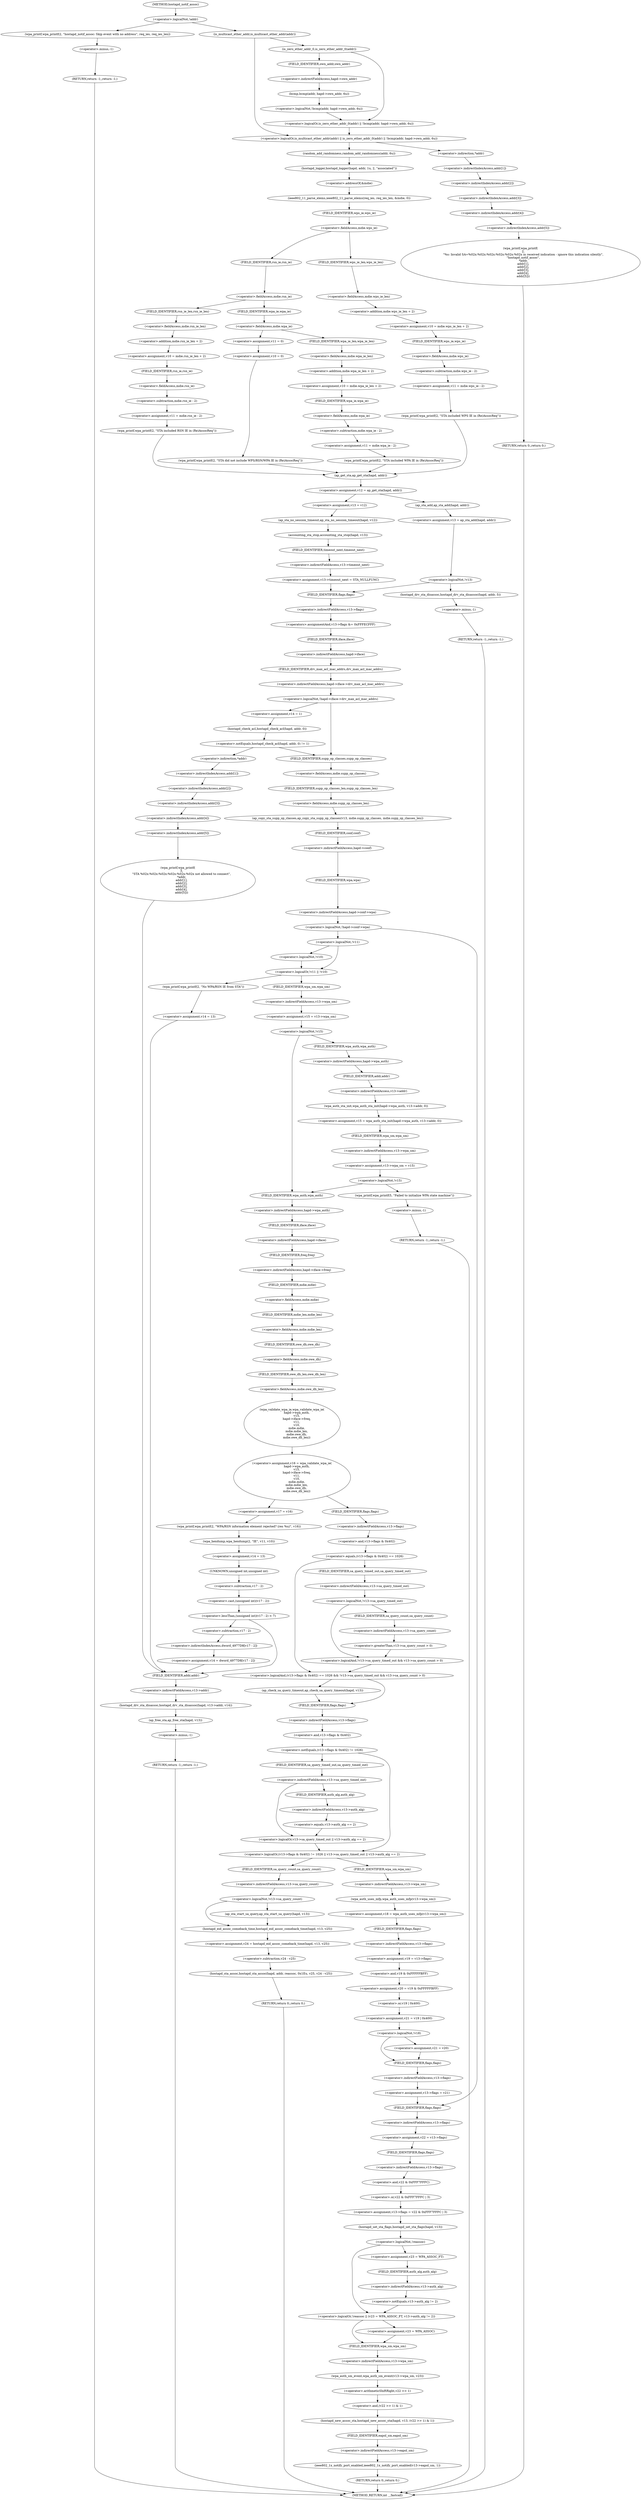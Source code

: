 digraph hostapd_notif_assoc {  
"1000143" [label = "(<operator>.logicalNot,!addr)" ]
"1000146" [label = "(wpa_printf,wpa_printf(2, \"hostapd_notif_assoc: Skip event with no address\", req_ies, req_ies_len))" ]
"1000151" [label = "(RETURN,return -1;,return -1;)" ]
"1000152" [label = "(<operator>.minus,-1)" ]
"1000155" [label = "(<operator>.logicalOr,is_multicast_ether_addr(addr) || is_zero_ether_addr_0(addr) || !bcmp(addr, hapd->own_addr, 6u))" ]
"1000156" [label = "(is_multicast_ether_addr,is_multicast_ether_addr(addr))" ]
"1000158" [label = "(<operator>.logicalOr,is_zero_ether_addr_0(addr) || !bcmp(addr, hapd->own_addr, 6u))" ]
"1000159" [label = "(is_zero_ether_addr_0,is_zero_ether_addr_0(addr))" ]
"1000161" [label = "(<operator>.logicalNot,!bcmp(addr, hapd->own_addr, 6u))" ]
"1000162" [label = "(bcmp,bcmp(addr, hapd->own_addr, 6u))" ]
"1000164" [label = "(<operator>.indirectFieldAccess,hapd->own_addr)" ]
"1000166" [label = "(FIELD_IDENTIFIER,own_addr,own_addr)" ]
"1000169" [label = "(wpa_printf,wpa_printf(\n      2,\n      \"%s: Invalid SA=%02x:%02x:%02x:%02x:%02x:%02x in received indication - ignore this indication silently\",\n      \"hostapd_notif_assoc\",\n      *addr,\n      addr[1],\n      addr[2],\n      addr[3],\n      addr[4],\n      addr[5]))" ]
"1000173" [label = "(<operator>.indirection,*addr)" ]
"1000175" [label = "(<operator>.indirectIndexAccess,addr[1])" ]
"1000178" [label = "(<operator>.indirectIndexAccess,addr[2])" ]
"1000181" [label = "(<operator>.indirectIndexAccess,addr[3])" ]
"1000184" [label = "(<operator>.indirectIndexAccess,addr[4])" ]
"1000187" [label = "(<operator>.indirectIndexAccess,addr[5])" ]
"1000190" [label = "(RETURN,return 0;,return 0;)" ]
"1000192" [label = "(random_add_randomness,random_add_randomness(addr, 6u))" ]
"1000195" [label = "(hostapd_logger,hostapd_logger(hapd, addr, 1u, 2, \"associated\"))" ]
"1000201" [label = "(ieee802_11_parse_elems,ieee802_11_parse_elems(req_ies, req_ies_len, &mdie, 0))" ]
"1000204" [label = "(<operator>.addressOf,&mdie)" ]
"1000208" [label = "(<operator>.fieldAccess,mdie.wps_ie)" ]
"1000210" [label = "(FIELD_IDENTIFIER,wps_ie,wps_ie)" ]
"1000212" [label = "(<operator>.assignment,v10 = mdie.wps_ie_len + 2)" ]
"1000214" [label = "(<operator>.addition,mdie.wps_ie_len + 2)" ]
"1000215" [label = "(<operator>.fieldAccess,mdie.wps_ie_len)" ]
"1000217" [label = "(FIELD_IDENTIFIER,wps_ie_len,wps_ie_len)" ]
"1000219" [label = "(<operator>.assignment,v11 = mdie.wps_ie - 2)" ]
"1000221" [label = "(<operator>.subtraction,mdie.wps_ie - 2)" ]
"1000222" [label = "(<operator>.fieldAccess,mdie.wps_ie)" ]
"1000224" [label = "(FIELD_IDENTIFIER,wps_ie,wps_ie)" ]
"1000226" [label = "(wpa_printf,wpa_printf(2, \"STA included WPS IE in (Re)AssocReq\"))" ]
"1000231" [label = "(<operator>.fieldAccess,mdie.rsn_ie)" ]
"1000233" [label = "(FIELD_IDENTIFIER,rsn_ie,rsn_ie)" ]
"1000235" [label = "(<operator>.assignment,v10 = mdie.rsn_ie_len + 2)" ]
"1000237" [label = "(<operator>.addition,mdie.rsn_ie_len + 2)" ]
"1000238" [label = "(<operator>.fieldAccess,mdie.rsn_ie_len)" ]
"1000240" [label = "(FIELD_IDENTIFIER,rsn_ie_len,rsn_ie_len)" ]
"1000242" [label = "(<operator>.assignment,v11 = mdie.rsn_ie - 2)" ]
"1000244" [label = "(<operator>.subtraction,mdie.rsn_ie - 2)" ]
"1000245" [label = "(<operator>.fieldAccess,mdie.rsn_ie)" ]
"1000247" [label = "(FIELD_IDENTIFIER,rsn_ie,rsn_ie)" ]
"1000249" [label = "(wpa_printf,wpa_printf(2, \"STA included RSN IE in (Re)AssocReq\"))" ]
"1000254" [label = "(<operator>.fieldAccess,mdie.wpa_ie)" ]
"1000256" [label = "(FIELD_IDENTIFIER,wpa_ie,wpa_ie)" ]
"1000258" [label = "(<operator>.assignment,v10 = mdie.wpa_ie_len + 2)" ]
"1000260" [label = "(<operator>.addition,mdie.wpa_ie_len + 2)" ]
"1000261" [label = "(<operator>.fieldAccess,mdie.wpa_ie_len)" ]
"1000263" [label = "(FIELD_IDENTIFIER,wpa_ie_len,wpa_ie_len)" ]
"1000265" [label = "(<operator>.assignment,v11 = mdie.wpa_ie - 2)" ]
"1000267" [label = "(<operator>.subtraction,mdie.wpa_ie - 2)" ]
"1000268" [label = "(<operator>.fieldAccess,mdie.wpa_ie)" ]
"1000270" [label = "(FIELD_IDENTIFIER,wpa_ie,wpa_ie)" ]
"1000272" [label = "(wpa_printf,wpa_printf(2, \"STA included WPA IE in (Re)AssocReq\"))" ]
"1000277" [label = "(<operator>.assignment,v11 = 0)" ]
"1000280" [label = "(<operator>.assignment,v10 = 0)" ]
"1000283" [label = "(wpa_printf,wpa_printf(2, \"STA did not include WPS/RSN/WPA IE in (Re)AssocReq\"))" ]
"1000286" [label = "(<operator>.assignment,v12 = ap_get_sta(hapd, addr))" ]
"1000288" [label = "(ap_get_sta,ap_get_sta(hapd, addr))" ]
"1000294" [label = "(<operator>.assignment,v13 = v12)" ]
"1000297" [label = "(ap_sta_no_session_timeout,ap_sta_no_session_timeout(hapd, v12))" ]
"1000300" [label = "(accounting_sta_stop,accounting_sta_stop(hapd, v13))" ]
"1000303" [label = "(<operator>.assignment,v13->timeout_next = STA_NULLFUNC)" ]
"1000304" [label = "(<operator>.indirectFieldAccess,v13->timeout_next)" ]
"1000306" [label = "(FIELD_IDENTIFIER,timeout_next,timeout_next)" ]
"1000310" [label = "(<operator>.assignment,v13 = ap_sta_add(hapd, addr))" ]
"1000312" [label = "(ap_sta_add,ap_sta_add(hapd, addr))" ]
"1000316" [label = "(<operator>.logicalNot,!v13)" ]
"1000319" [label = "(hostapd_drv_sta_disassoc,hostapd_drv_sta_disassoc(hapd, addr, 5))" ]
"1000323" [label = "(RETURN,return -1;,return -1;)" ]
"1000324" [label = "(<operator>.minus,-1)" ]
"1000326" [label = "(<operators>.assignmentAnd,v13->flags &= 0xFFFECFFF)" ]
"1000327" [label = "(<operator>.indirectFieldAccess,v13->flags)" ]
"1000329" [label = "(FIELD_IDENTIFIER,flags,flags)" ]
"1000332" [label = "(<operator>.logicalNot,!hapd->iface->drv_max_acl_mac_addrs)" ]
"1000333" [label = "(<operator>.indirectFieldAccess,hapd->iface->drv_max_acl_mac_addrs)" ]
"1000334" [label = "(<operator>.indirectFieldAccess,hapd->iface)" ]
"1000336" [label = "(FIELD_IDENTIFIER,iface,iface)" ]
"1000337" [label = "(FIELD_IDENTIFIER,drv_max_acl_mac_addrs,drv_max_acl_mac_addrs)" ]
"1000339" [label = "(<operator>.assignment,v14 = 1)" ]
"1000343" [label = "(<operator>.notEquals,hostapd_check_acl(hapd, addr, 0) != 1)" ]
"1000344" [label = "(hostapd_check_acl,hostapd_check_acl(hapd, addr, 0))" ]
"1000350" [label = "(wpa_printf,wpa_printf(\n        3,\n        \"STA %02x:%02x:%02x:%02x:%02x:%02x not allowed to connect\",\n        *addr,\n        addr[1],\n        addr[2],\n        addr[3],\n        addr[4],\n        addr[5]))" ]
"1000353" [label = "(<operator>.indirection,*addr)" ]
"1000355" [label = "(<operator>.indirectIndexAccess,addr[1])" ]
"1000358" [label = "(<operator>.indirectIndexAccess,addr[2])" ]
"1000361" [label = "(<operator>.indirectIndexAccess,addr[3])" ]
"1000364" [label = "(<operator>.indirectIndexAccess,addr[4])" ]
"1000367" [label = "(<operator>.indirectIndexAccess,addr[5])" ]
"1000371" [label = "(ap_copy_sta_supp_op_classes,ap_copy_sta_supp_op_classes(v13, mdie.supp_op_classes, mdie.supp_op_classes_len))" ]
"1000373" [label = "(<operator>.fieldAccess,mdie.supp_op_classes)" ]
"1000375" [label = "(FIELD_IDENTIFIER,supp_op_classes,supp_op_classes)" ]
"1000376" [label = "(<operator>.fieldAccess,mdie.supp_op_classes_len)" ]
"1000378" [label = "(FIELD_IDENTIFIER,supp_op_classes_len,supp_op_classes_len)" ]
"1000380" [label = "(<operator>.logicalNot,!hapd->conf->wpa)" ]
"1000381" [label = "(<operator>.indirectFieldAccess,hapd->conf->wpa)" ]
"1000382" [label = "(<operator>.indirectFieldAccess,hapd->conf)" ]
"1000384" [label = "(FIELD_IDENTIFIER,conf,conf)" ]
"1000385" [label = "(FIELD_IDENTIFIER,wpa,wpa)" ]
"1000388" [label = "(<operator>.assignment,v22 = v13->flags)" ]
"1000390" [label = "(<operator>.indirectFieldAccess,v13->flags)" ]
"1000392" [label = "(FIELD_IDENTIFIER,flags,flags)" ]
"1000393" [label = "(<operator>.assignment,v13->flags = v22 & 0xFFF7FFFC | 3)" ]
"1000394" [label = "(<operator>.indirectFieldAccess,v13->flags)" ]
"1000396" [label = "(FIELD_IDENTIFIER,flags,flags)" ]
"1000397" [label = "(<operator>.or,v22 & 0xFFF7FFFC | 3)" ]
"1000398" [label = "(<operator>.and,v22 & 0xFFF7FFFC)" ]
"1000402" [label = "(hostapd_set_sta_flags,hostapd_set_sta_flags(hapd, v13))" ]
"1000406" [label = "(<operator>.logicalOr,!reassoc || (v23 = WPA_ASSOC_FT, v13->auth_alg != 2))" ]
"1000407" [label = "(<operator>.logicalNot,!reassoc)" ]
"1000410" [label = "(<operator>.assignment,v23 = WPA_ASSOC_FT)" ]
"1000413" [label = "(<operator>.notEquals,v13->auth_alg != 2)" ]
"1000414" [label = "(<operator>.indirectFieldAccess,v13->auth_alg)" ]
"1000416" [label = "(FIELD_IDENTIFIER,auth_alg,auth_alg)" ]
"1000418" [label = "(<operator>.assignment,v23 = WPA_ASSOC)" ]
"1000421" [label = "(wpa_auth_sm_event,wpa_auth_sm_event(v13->wpa_sm, v23))" ]
"1000422" [label = "(<operator>.indirectFieldAccess,v13->wpa_sm)" ]
"1000424" [label = "(FIELD_IDENTIFIER,wpa_sm,wpa_sm)" ]
"1000426" [label = "(hostapd_new_assoc_sta,hostapd_new_assoc_sta(hapd, v13, (v22 >> 1) & 1))" ]
"1000429" [label = "(<operator>.and,(v22 >> 1) & 1)" ]
"1000430" [label = "(<operator>.arithmeticShiftRight,v22 >> 1)" ]
"1000434" [label = "(ieee802_1x_notify_port_enabled,ieee802_1x_notify_port_enabled(v13->eapol_sm, 1))" ]
"1000435" [label = "(<operator>.indirectFieldAccess,v13->eapol_sm)" ]
"1000437" [label = "(FIELD_IDENTIFIER,eapol_sm,eapol_sm)" ]
"1000439" [label = "(RETURN,return 0;,return 0;)" ]
"1000442" [label = "(<operator>.logicalOr,!v11 || !v10)" ]
"1000443" [label = "(<operator>.logicalNot,!v11)" ]
"1000445" [label = "(<operator>.logicalNot,!v10)" ]
"1000448" [label = "(wpa_printf,wpa_printf(2, \"No WPA/RSN IE from STA\"))" ]
"1000451" [label = "(<operator>.assignment,v14 = 13)" ]
"1000455" [label = "(hostapd_drv_sta_disassoc,hostapd_drv_sta_disassoc(hapd, v13->addr, v14))" ]
"1000457" [label = "(<operator>.indirectFieldAccess,v13->addr)" ]
"1000459" [label = "(FIELD_IDENTIFIER,addr,addr)" ]
"1000461" [label = "(ap_free_sta,ap_free_sta(hapd, v13))" ]
"1000464" [label = "(RETURN,return -1;,return -1;)" ]
"1000465" [label = "(<operator>.minus,-1)" ]
"1000467" [label = "(<operator>.assignment,v15 = v13->wpa_sm)" ]
"1000469" [label = "(<operator>.indirectFieldAccess,v13->wpa_sm)" ]
"1000471" [label = "(FIELD_IDENTIFIER,wpa_sm,wpa_sm)" ]
"1000473" [label = "(<operator>.logicalNot,!v15)" ]
"1000476" [label = "(<operator>.assignment,v15 = wpa_auth_sta_init(hapd->wpa_auth, v13->addr, 0))" ]
"1000478" [label = "(wpa_auth_sta_init,wpa_auth_sta_init(hapd->wpa_auth, v13->addr, 0))" ]
"1000479" [label = "(<operator>.indirectFieldAccess,hapd->wpa_auth)" ]
"1000481" [label = "(FIELD_IDENTIFIER,wpa_auth,wpa_auth)" ]
"1000482" [label = "(<operator>.indirectFieldAccess,v13->addr)" ]
"1000484" [label = "(FIELD_IDENTIFIER,addr,addr)" ]
"1000486" [label = "(<operator>.assignment,v13->wpa_sm = v15)" ]
"1000487" [label = "(<operator>.indirectFieldAccess,v13->wpa_sm)" ]
"1000489" [label = "(FIELD_IDENTIFIER,wpa_sm,wpa_sm)" ]
"1000492" [label = "(<operator>.logicalNot,!v15)" ]
"1000495" [label = "(wpa_printf,wpa_printf(5, \"Failed to initialize WPA state machine\"))" ]
"1000498" [label = "(RETURN,return -1;,return -1;)" ]
"1000499" [label = "(<operator>.minus,-1)" ]
"1000501" [label = "(<operator>.assignment,v16 = wpa_validate_wpa_ie(\n          hapd->wpa_auth,\n          v15,\n          hapd->iface->freq,\n          v11,\n          v10,\n          mdie.mdie,\n          mdie.mdie_len,\n          mdie.owe_dh,\n          mdie.owe_dh_len))" ]
"1000503" [label = "(wpa_validate_wpa_ie,wpa_validate_wpa_ie(\n          hapd->wpa_auth,\n          v15,\n          hapd->iface->freq,\n          v11,\n          v10,\n          mdie.mdie,\n          mdie.mdie_len,\n          mdie.owe_dh,\n          mdie.owe_dh_len))" ]
"1000504" [label = "(<operator>.indirectFieldAccess,hapd->wpa_auth)" ]
"1000506" [label = "(FIELD_IDENTIFIER,wpa_auth,wpa_auth)" ]
"1000508" [label = "(<operator>.indirectFieldAccess,hapd->iface->freq)" ]
"1000509" [label = "(<operator>.indirectFieldAccess,hapd->iface)" ]
"1000511" [label = "(FIELD_IDENTIFIER,iface,iface)" ]
"1000512" [label = "(FIELD_IDENTIFIER,freq,freq)" ]
"1000515" [label = "(<operator>.fieldAccess,mdie.mdie)" ]
"1000517" [label = "(FIELD_IDENTIFIER,mdie,mdie)" ]
"1000518" [label = "(<operator>.fieldAccess,mdie.mdie_len)" ]
"1000520" [label = "(FIELD_IDENTIFIER,mdie_len,mdie_len)" ]
"1000521" [label = "(<operator>.fieldAccess,mdie.owe_dh)" ]
"1000523" [label = "(FIELD_IDENTIFIER,owe_dh,owe_dh)" ]
"1000524" [label = "(<operator>.fieldAccess,mdie.owe_dh_len)" ]
"1000526" [label = "(FIELD_IDENTIFIER,owe_dh_len,owe_dh_len)" ]
"1000530" [label = "(<operator>.assignment,v17 = v16)" ]
"1000533" [label = "(wpa_printf,wpa_printf(2, \"WPA/RSN information element rejected? (res %u)\", v16))" ]
"1000537" [label = "(wpa_hexdump,wpa_hexdump(2, \"IE\", v11, v10))" ]
"1000542" [label = "(<operator>.assignment,v14 = 13)" ]
"1000546" [label = "(<operator>.lessThan,(unsigned int)(v17 - 2) < 7)" ]
"1000547" [label = "(<operator>.cast,(unsigned int)(v17 - 2))" ]
"1000548" [label = "(UNKNOWN,unsigned int,unsigned int)" ]
"1000549" [label = "(<operator>.subtraction,v17 - 2)" ]
"1000553" [label = "(<operator>.assignment,v14 = dword_4977D8[v17 - 2])" ]
"1000555" [label = "(<operator>.indirectIndexAccess,dword_4977D8[v17 - 2])" ]
"1000557" [label = "(<operator>.subtraction,v17 - 2)" ]
"1000562" [label = "(<operator>.logicalAnd,(v13->flags & 0x402) == 1026 && !v13->sa_query_timed_out && v13->sa_query_count > 0)" ]
"1000563" [label = "(<operator>.equals,(v13->flags & 0x402) == 1026)" ]
"1000564" [label = "(<operator>.and,v13->flags & 0x402)" ]
"1000565" [label = "(<operator>.indirectFieldAccess,v13->flags)" ]
"1000567" [label = "(FIELD_IDENTIFIER,flags,flags)" ]
"1000570" [label = "(<operator>.logicalAnd,!v13->sa_query_timed_out && v13->sa_query_count > 0)" ]
"1000571" [label = "(<operator>.logicalNot,!v13->sa_query_timed_out)" ]
"1000572" [label = "(<operator>.indirectFieldAccess,v13->sa_query_timed_out)" ]
"1000574" [label = "(FIELD_IDENTIFIER,sa_query_timed_out,sa_query_timed_out)" ]
"1000575" [label = "(<operator>.greaterThan,v13->sa_query_count > 0)" ]
"1000576" [label = "(<operator>.indirectFieldAccess,v13->sa_query_count)" ]
"1000578" [label = "(FIELD_IDENTIFIER,sa_query_count,sa_query_count)" ]
"1000580" [label = "(ap_check_sa_query_timeout,ap_check_sa_query_timeout(hapd, v13))" ]
"1000584" [label = "(<operator>.logicalOr,(v13->flags & 0x402) != 1026 || v13->sa_query_timed_out || v13->auth_alg == 2)" ]
"1000585" [label = "(<operator>.notEquals,(v13->flags & 0x402) != 1026)" ]
"1000586" [label = "(<operator>.and,v13->flags & 0x402)" ]
"1000587" [label = "(<operator>.indirectFieldAccess,v13->flags)" ]
"1000589" [label = "(FIELD_IDENTIFIER,flags,flags)" ]
"1000592" [label = "(<operator>.logicalOr,v13->sa_query_timed_out || v13->auth_alg == 2)" ]
"1000593" [label = "(<operator>.indirectFieldAccess,v13->sa_query_timed_out)" ]
"1000595" [label = "(FIELD_IDENTIFIER,sa_query_timed_out,sa_query_timed_out)" ]
"1000596" [label = "(<operator>.equals,v13->auth_alg == 2)" ]
"1000597" [label = "(<operator>.indirectFieldAccess,v13->auth_alg)" ]
"1000599" [label = "(FIELD_IDENTIFIER,auth_alg,auth_alg)" ]
"1000602" [label = "(<operator>.assignment,v18 = wpa_auth_uses_mfp(v13->wpa_sm))" ]
"1000604" [label = "(wpa_auth_uses_mfp,wpa_auth_uses_mfp(v13->wpa_sm))" ]
"1000605" [label = "(<operator>.indirectFieldAccess,v13->wpa_sm)" ]
"1000607" [label = "(FIELD_IDENTIFIER,wpa_sm,wpa_sm)" ]
"1000608" [label = "(<operator>.assignment,v19 = v13->flags)" ]
"1000610" [label = "(<operator>.indirectFieldAccess,v13->flags)" ]
"1000612" [label = "(FIELD_IDENTIFIER,flags,flags)" ]
"1000613" [label = "(<operator>.assignment,v20 = v19 & 0xFFFFFBFF)" ]
"1000615" [label = "(<operator>.and,v19 & 0xFFFFFBFF)" ]
"1000618" [label = "(<operator>.assignment,v21 = v19 | 0x400)" ]
"1000620" [label = "(<operator>.or,v19 | 0x400)" ]
"1000624" [label = "(<operator>.logicalNot,!v18)" ]
"1000626" [label = "(<operator>.assignment,v21 = v20)" ]
"1000629" [label = "(<operator>.assignment,v13->flags = v21)" ]
"1000630" [label = "(<operator>.indirectFieldAccess,v13->flags)" ]
"1000632" [label = "(FIELD_IDENTIFIER,flags,flags)" ]
"1000636" [label = "(<operator>.logicalNot,!v13->sa_query_count)" ]
"1000637" [label = "(<operator>.indirectFieldAccess,v13->sa_query_count)" ]
"1000639" [label = "(FIELD_IDENTIFIER,sa_query_count,sa_query_count)" ]
"1000640" [label = "(ap_sta_start_sa_query,ap_sta_start_sa_query(hapd, v13))" ]
"1000643" [label = "(<operator>.assignment,v24 = hostapd_eid_assoc_comeback_time(hapd, v13, v25))" ]
"1000645" [label = "(hostapd_eid_assoc_comeback_time,hostapd_eid_assoc_comeback_time(hapd, v13, v25))" ]
"1000649" [label = "(hostapd_sta_assoc,hostapd_sta_assoc(hapd, addr, reassoc, 0x1Eu, v25, v24 - v25))" ]
"1000655" [label = "(<operator>.subtraction,v24 - v25)" ]
"1000658" [label = "(RETURN,return 0;,return 0;)" ]
"1000118" [label = "(METHOD,hostapd_notif_assoc)" ]
"1000660" [label = "(METHOD_RETURN,int __fastcall)" ]
  "1000143" -> "1000146" 
  "1000143" -> "1000156" 
  "1000146" -> "1000152" 
  "1000151" -> "1000660" 
  "1000152" -> "1000151" 
  "1000155" -> "1000173" 
  "1000155" -> "1000192" 
  "1000156" -> "1000155" 
  "1000156" -> "1000159" 
  "1000158" -> "1000155" 
  "1000159" -> "1000158" 
  "1000159" -> "1000166" 
  "1000161" -> "1000158" 
  "1000162" -> "1000161" 
  "1000164" -> "1000162" 
  "1000166" -> "1000164" 
  "1000169" -> "1000190" 
  "1000173" -> "1000175" 
  "1000175" -> "1000178" 
  "1000178" -> "1000181" 
  "1000181" -> "1000184" 
  "1000184" -> "1000187" 
  "1000187" -> "1000169" 
  "1000190" -> "1000660" 
  "1000192" -> "1000195" 
  "1000195" -> "1000204" 
  "1000201" -> "1000210" 
  "1000204" -> "1000201" 
  "1000208" -> "1000217" 
  "1000208" -> "1000233" 
  "1000210" -> "1000208" 
  "1000212" -> "1000224" 
  "1000214" -> "1000212" 
  "1000215" -> "1000214" 
  "1000217" -> "1000215" 
  "1000219" -> "1000226" 
  "1000221" -> "1000219" 
  "1000222" -> "1000221" 
  "1000224" -> "1000222" 
  "1000226" -> "1000288" 
  "1000231" -> "1000240" 
  "1000231" -> "1000256" 
  "1000233" -> "1000231" 
  "1000235" -> "1000247" 
  "1000237" -> "1000235" 
  "1000238" -> "1000237" 
  "1000240" -> "1000238" 
  "1000242" -> "1000249" 
  "1000244" -> "1000242" 
  "1000245" -> "1000244" 
  "1000247" -> "1000245" 
  "1000249" -> "1000288" 
  "1000254" -> "1000263" 
  "1000254" -> "1000277" 
  "1000256" -> "1000254" 
  "1000258" -> "1000270" 
  "1000260" -> "1000258" 
  "1000261" -> "1000260" 
  "1000263" -> "1000261" 
  "1000265" -> "1000272" 
  "1000267" -> "1000265" 
  "1000268" -> "1000267" 
  "1000270" -> "1000268" 
  "1000272" -> "1000288" 
  "1000277" -> "1000280" 
  "1000280" -> "1000283" 
  "1000283" -> "1000288" 
  "1000286" -> "1000294" 
  "1000286" -> "1000312" 
  "1000288" -> "1000286" 
  "1000294" -> "1000297" 
  "1000297" -> "1000300" 
  "1000300" -> "1000306" 
  "1000303" -> "1000329" 
  "1000304" -> "1000303" 
  "1000306" -> "1000304" 
  "1000310" -> "1000316" 
  "1000312" -> "1000310" 
  "1000316" -> "1000319" 
  "1000316" -> "1000329" 
  "1000319" -> "1000324" 
  "1000323" -> "1000660" 
  "1000324" -> "1000323" 
  "1000326" -> "1000336" 
  "1000327" -> "1000326" 
  "1000329" -> "1000327" 
  "1000332" -> "1000339" 
  "1000332" -> "1000375" 
  "1000333" -> "1000332" 
  "1000334" -> "1000337" 
  "1000336" -> "1000334" 
  "1000337" -> "1000333" 
  "1000339" -> "1000344" 
  "1000343" -> "1000353" 
  "1000343" -> "1000375" 
  "1000344" -> "1000343" 
  "1000350" -> "1000459" 
  "1000353" -> "1000355" 
  "1000355" -> "1000358" 
  "1000358" -> "1000361" 
  "1000361" -> "1000364" 
  "1000364" -> "1000367" 
  "1000367" -> "1000350" 
  "1000371" -> "1000384" 
  "1000373" -> "1000378" 
  "1000375" -> "1000373" 
  "1000376" -> "1000371" 
  "1000378" -> "1000376" 
  "1000380" -> "1000392" 
  "1000380" -> "1000443" 
  "1000381" -> "1000380" 
  "1000382" -> "1000385" 
  "1000384" -> "1000382" 
  "1000385" -> "1000381" 
  "1000388" -> "1000396" 
  "1000390" -> "1000388" 
  "1000392" -> "1000390" 
  "1000393" -> "1000402" 
  "1000394" -> "1000398" 
  "1000396" -> "1000394" 
  "1000397" -> "1000393" 
  "1000398" -> "1000397" 
  "1000402" -> "1000407" 
  "1000406" -> "1000418" 
  "1000406" -> "1000424" 
  "1000407" -> "1000406" 
  "1000407" -> "1000410" 
  "1000410" -> "1000416" 
  "1000413" -> "1000406" 
  "1000414" -> "1000413" 
  "1000416" -> "1000414" 
  "1000418" -> "1000424" 
  "1000421" -> "1000430" 
  "1000422" -> "1000421" 
  "1000424" -> "1000422" 
  "1000426" -> "1000437" 
  "1000429" -> "1000426" 
  "1000430" -> "1000429" 
  "1000434" -> "1000439" 
  "1000435" -> "1000434" 
  "1000437" -> "1000435" 
  "1000439" -> "1000660" 
  "1000442" -> "1000448" 
  "1000442" -> "1000471" 
  "1000443" -> "1000442" 
  "1000443" -> "1000445" 
  "1000445" -> "1000442" 
  "1000448" -> "1000451" 
  "1000451" -> "1000459" 
  "1000455" -> "1000461" 
  "1000457" -> "1000455" 
  "1000459" -> "1000457" 
  "1000461" -> "1000465" 
  "1000464" -> "1000660" 
  "1000465" -> "1000464" 
  "1000467" -> "1000473" 
  "1000469" -> "1000467" 
  "1000471" -> "1000469" 
  "1000473" -> "1000481" 
  "1000473" -> "1000506" 
  "1000476" -> "1000489" 
  "1000478" -> "1000476" 
  "1000479" -> "1000484" 
  "1000481" -> "1000479" 
  "1000482" -> "1000478" 
  "1000484" -> "1000482" 
  "1000486" -> "1000492" 
  "1000487" -> "1000486" 
  "1000489" -> "1000487" 
  "1000492" -> "1000495" 
  "1000492" -> "1000506" 
  "1000495" -> "1000499" 
  "1000498" -> "1000660" 
  "1000499" -> "1000498" 
  "1000501" -> "1000530" 
  "1000501" -> "1000567" 
  "1000503" -> "1000501" 
  "1000504" -> "1000511" 
  "1000506" -> "1000504" 
  "1000508" -> "1000517" 
  "1000509" -> "1000512" 
  "1000511" -> "1000509" 
  "1000512" -> "1000508" 
  "1000515" -> "1000520" 
  "1000517" -> "1000515" 
  "1000518" -> "1000523" 
  "1000520" -> "1000518" 
  "1000521" -> "1000526" 
  "1000523" -> "1000521" 
  "1000524" -> "1000503" 
  "1000526" -> "1000524" 
  "1000530" -> "1000533" 
  "1000533" -> "1000537" 
  "1000537" -> "1000542" 
  "1000542" -> "1000548" 
  "1000546" -> "1000557" 
  "1000546" -> "1000459" 
  "1000547" -> "1000546" 
  "1000548" -> "1000549" 
  "1000549" -> "1000547" 
  "1000553" -> "1000459" 
  "1000555" -> "1000553" 
  "1000557" -> "1000555" 
  "1000562" -> "1000580" 
  "1000562" -> "1000589" 
  "1000563" -> "1000562" 
  "1000563" -> "1000574" 
  "1000564" -> "1000563" 
  "1000565" -> "1000564" 
  "1000567" -> "1000565" 
  "1000570" -> "1000562" 
  "1000571" -> "1000570" 
  "1000571" -> "1000578" 
  "1000572" -> "1000571" 
  "1000574" -> "1000572" 
  "1000575" -> "1000570" 
  "1000576" -> "1000575" 
  "1000578" -> "1000576" 
  "1000580" -> "1000589" 
  "1000584" -> "1000607" 
  "1000584" -> "1000639" 
  "1000585" -> "1000584" 
  "1000585" -> "1000595" 
  "1000586" -> "1000585" 
  "1000587" -> "1000586" 
  "1000589" -> "1000587" 
  "1000592" -> "1000584" 
  "1000593" -> "1000592" 
  "1000593" -> "1000599" 
  "1000595" -> "1000593" 
  "1000596" -> "1000592" 
  "1000597" -> "1000596" 
  "1000599" -> "1000597" 
  "1000602" -> "1000612" 
  "1000604" -> "1000602" 
  "1000605" -> "1000604" 
  "1000607" -> "1000605" 
  "1000608" -> "1000615" 
  "1000610" -> "1000608" 
  "1000612" -> "1000610" 
  "1000613" -> "1000620" 
  "1000615" -> "1000613" 
  "1000618" -> "1000624" 
  "1000620" -> "1000618" 
  "1000624" -> "1000626" 
  "1000624" -> "1000632" 
  "1000626" -> "1000632" 
  "1000629" -> "1000392" 
  "1000630" -> "1000629" 
  "1000632" -> "1000630" 
  "1000636" -> "1000640" 
  "1000636" -> "1000645" 
  "1000637" -> "1000636" 
  "1000639" -> "1000637" 
  "1000640" -> "1000645" 
  "1000643" -> "1000655" 
  "1000645" -> "1000643" 
  "1000649" -> "1000658" 
  "1000655" -> "1000649" 
  "1000658" -> "1000660" 
  "1000118" -> "1000143" 
}
